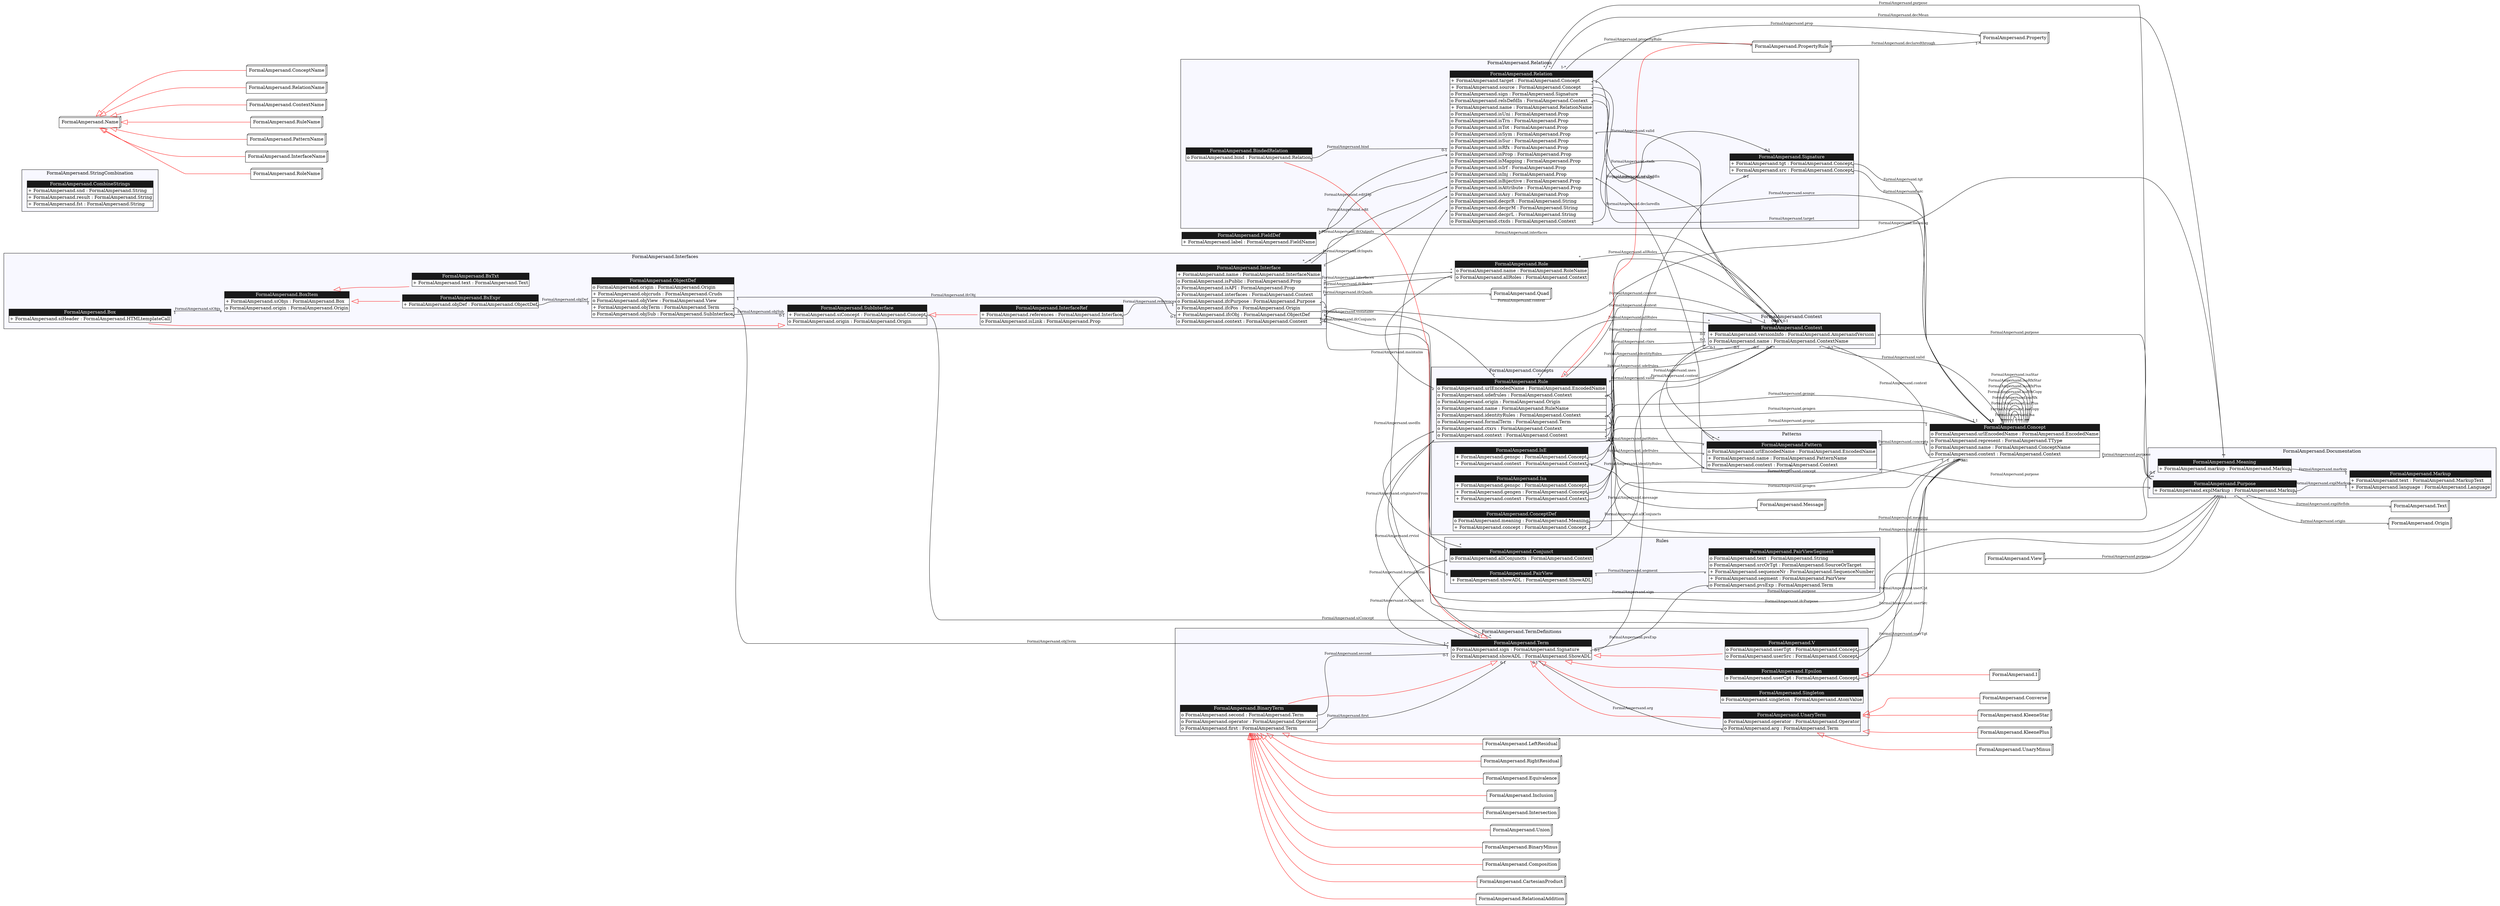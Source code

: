 digraph {
	graph [bgcolor=white,
		rankdir=LR
	];
	node [label="\N"];
	edge [fontsize=11,
		minlen=4
	];
	subgraph "cluster_FormalAmpersand.Concepts" {
		graph [URL="https://ampersandtarski.github.io/",
			bgcolor=ghostwhite,
			label="FormalAmpersand.Concepts"
		];
		1339412540260166202	[color=purple,
			label=<<TABLE BGCOLOR="white" COLOR="black" BORDER="0" CELLBORDER="1" CELLSPACING="0"><TR><TD BGCOLOR="gray10" COLOR="black"><FONT COLOR="white">FormalAmpersand.ConceptDef</FONT></TD></TR><TR><TD ALIGN="LEFT" PORT="FormalAmpersand.meaning">o FormalAmpersand.meaning : FormalAmpersand.Meaning</TD></TR><TR><TD ALIGN="LEFT" PORT="FormalAmpersand.concept">+ FormalAmpersand.concept : FormalAmpersand.Concept</TD></TR></TABLE>>,
			shape=plaintext];
		379863360265628027	[color=purple,
			label=<<TABLE BGCOLOR="white" COLOR="black" BORDER="0" CELLBORDER="1" CELLSPACING="0"><TR><TD BGCOLOR="gray10" COLOR="black"><FONT COLOR="white">FormalAmpersand.IsE</FONT></TD></TR><TR><TD ALIGN="LEFT" PORT="FormalAmpersand.genspc">+ FormalAmpersand.genspc : FormalAmpersand.Concept</TD></TR><TR><TD ALIGN="LEFT" PORT="FormalAmpersand.context">+ FormalAmpersand.context : FormalAmpersand.Context</TD></TR></TABLE>>,
			shape=plaintext];
		379863360265627999	[color=purple,
			label=<<TABLE BGCOLOR="white" COLOR="black" BORDER="0" CELLBORDER="1" CELLSPACING="0"><TR><TD BGCOLOR="gray10" COLOR="black"><FONT COLOR="white">FormalAmpersand.Isa</FONT></TD></TR><TR><TD ALIGN="LEFT" PORT="FormalAmpersand.genspc">+ FormalAmpersand.genspc : FormalAmpersand.Concept</TD></TR><TR><TD ALIGN="LEFT" PORT="FormalAmpersand.gengen">+ FormalAmpersand.gengen : FormalAmpersand.Concept</TD></TR><TR><TD ALIGN="LEFT" PORT="FormalAmpersand.context">+ FormalAmpersand.context : FormalAmpersand.Context</TD></TR></TABLE>>,
			shape=plaintext];
		5120473673036553587	[color=purple,
			label=<<TABLE BGCOLOR="white" COLOR="black" BORDER="0" CELLBORDER="1" CELLSPACING="0"><TR><TD BGCOLOR="gray10" COLOR="black"><FONT COLOR="white">FormalAmpersand.Rule</FONT></TD></TR><TR><TD ALIGN="LEFT" PORT="FormalAmpersand.urlEncodedName">o FormalAmpersand.urlEncodedName : FormalAmpersand.EncodedName</TD></TR><TR><TD ALIGN="LEFT" PORT="FormalAmpersand.udefrules">o FormalAmpersand.udefrules : FormalAmpersand.Context</TD></TR><TR><TD ALIGN="LEFT" PORT="FormalAmpersand.origin">o FormalAmpersand.origin : FormalAmpersand.Origin</TD></TR><TR><TD ALIGN="LEFT" PORT="FormalAmpersand.name">o FormalAmpersand.name : FormalAmpersand.RuleName</TD></TR><TR><TD ALIGN="LEFT" PORT="FormalAmpersand.identityRules">o FormalAmpersand.identityRules : FormalAmpersand.Context</TD></TR><TR><TD ALIGN="LEFT" PORT="FormalAmpersand.formalTerm">o FormalAmpersand.formalTerm : FormalAmpersand.Term</TD></TR><TR><TD ALIGN="LEFT" PORT="FormalAmpersand.ctxrs">o FormalAmpersand.ctxrs : FormalAmpersand.Context</TD></TR><TR><TD ALIGN="LEFT" PORT="FormalAmpersand.context">o FormalAmpersand.context : FormalAmpersand.Context</TD></TR></TABLE>>,
			shape=plaintext];
	}
	subgraph "cluster_FormalAmpersand.Context" {
		graph [URL="https://ampersandtarski.github.io/",
			bgcolor=ghostwhite,
			label="FormalAmpersand.Context"
		];
		7772639913223394187	[color=purple,
			label=<<TABLE BGCOLOR="white" COLOR="black" BORDER="0" CELLBORDER="1" CELLSPACING="0"><TR><TD BGCOLOR="gray10" COLOR="black"><FONT COLOR="white">FormalAmpersand.Context</FONT></TD></TR><TR><TD ALIGN="LEFT" PORT="FormalAmpersand.versionInfo">+ FormalAmpersand.versionInfo : FormalAmpersand.AmpersandVersion</TD></TR><TR><TD ALIGN="LEFT" PORT="FormalAmpersand.name">o FormalAmpersand.name : FormalAmpersand.ContextName</TD></TR></TABLE>>,
			shape=plaintext];
	}
	subgraph "cluster_FormalAmpersand.Documentation" {
		graph [URL="https://ampersandtarski.github.io/",
			bgcolor=ghostwhite,
			label="FormalAmpersand.Documentation"
		];
		7454874625374129029	[color=purple,
			label=<<TABLE BGCOLOR="white" COLOR="black" BORDER="0" CELLBORDER="1" CELLSPACING="0"><TR><TD BGCOLOR="gray10" COLOR="black"><FONT COLOR="white">FormalAmpersand.Markup</FONT></TD></TR><TR><TD ALIGN="LEFT" PORT="FormalAmpersand.text">+ FormalAmpersand.text : FormalAmpersand.MarkupText</TD></TR><TR><TD ALIGN="LEFT" PORT="FormalAmpersand.language">+ FormalAmpersand.language : FormalAmpersand.Language</TD></TR></TABLE>>,
			shape=plaintext];
		5892430357655931361	[color=purple,
			label=<<TABLE BGCOLOR="white" COLOR="black" BORDER="0" CELLBORDER="1" CELLSPACING="0"><TR><TD BGCOLOR="gray10" COLOR="black"><FONT COLOR="white">FormalAmpersand.Meaning</FONT></TD></TR><TR><TD ALIGN="LEFT" PORT="FormalAmpersand.markup">+ FormalAmpersand.markup : FormalAmpersand.Markup</TD></TR></TABLE>>,
			shape=plaintext];
		5892430357655931361:"FormalAmpersand.markup" -> 7454874625374129029	[arrowhead=onone,
			headlabel=1,
			label="FormalAmpersand.markup",
			labelfloat=true,
			taillabel="*"];
		3178591358519046964	[color=purple,
			label=<<TABLE BGCOLOR="white" COLOR="black" BORDER="0" CELLBORDER="1" CELLSPACING="0"><TR><TD BGCOLOR="gray10" COLOR="black"><FONT COLOR="white">FormalAmpersand.Purpose</FONT></TD></TR><TR><TD ALIGN="LEFT" PORT="FormalAmpersand.explMarkup">+ FormalAmpersand.explMarkup : FormalAmpersand.Markup</TD></TR></TABLE>>,
			shape=plaintext];
		3178591358519046964:"FormalAmpersand.explMarkup" -> 7454874625374129029	[arrowhead=onone,
			headlabel=1,
			label="FormalAmpersand.explMarkup",
			labelfloat=true,
			taillabel="*"];
	}
	subgraph "cluster_FormalAmpersand.Interfaces" {
		graph [URL="https://ampersandtarski.github.io/",
			bgcolor=ghostwhite,
			label="FormalAmpersand.Interfaces"
		];
		384661629010194605	[color=purple,
			label=<<TABLE BGCOLOR="white" COLOR="black" BORDER="0" CELLBORDER="1" CELLSPACING="0"><TR><TD BGCOLOR="gray10" COLOR="black"><FONT COLOR="white">FormalAmpersand.Box</FONT></TD></TR><TR><TD ALIGN="LEFT" PORT="FormalAmpersand.siHeader">+ FormalAmpersand.siHeader : FormalAmpersand.HTMLtemplateCall</TD></TR></TABLE>>,
			shape=plaintext];
		2735018865801141476	[color=purple,
			label=<<TABLE BGCOLOR="white" COLOR="black" BORDER="0" CELLBORDER="1" CELLSPACING="0"><TR><TD BGCOLOR="gray10" COLOR="black"><FONT COLOR="white">FormalAmpersand.BoxItem</FONT></TD></TR><TR><TD ALIGN="LEFT" PORT="FormalAmpersand.siObjs">+ FormalAmpersand.siObjs : FormalAmpersand.Box</TD></TR><TR><TD ALIGN="LEFT" PORT="FormalAmpersand.origin">o FormalAmpersand.origin : FormalAmpersand.Origin</TD></TR></TABLE>>,
			shape=plaintext];
		384661629010194605:"FormalAmpersand.siObjs" -> 2735018865801141476	[arrowhead=onone,
			headlabel="*",
			label="FormalAmpersand.siObjs",
			labelfloat=true,
			taillabel=1];
		3800573391883145152	[color=purple,
			label=<<TABLE BGCOLOR="white" COLOR="black" BORDER="0" CELLBORDER="1" CELLSPACING="0"><TR><TD BGCOLOR="gray10" COLOR="black"><FONT COLOR="white">FormalAmpersand.BxExpr</FONT></TD></TR><TR><TD ALIGN="LEFT" PORT="FormalAmpersand.objDef">+ FormalAmpersand.objDef : FormalAmpersand.ObjectDef</TD></TR></TABLE>>,
			shape=plaintext];
		2735018865801141476 -> 3800573391883145152	[arrowsize=2,
			arrowtail=onormal,
			color=red,
			dir=back];
		8545427771516059554	[color=purple,
			label=<<TABLE BGCOLOR="white" COLOR="black" BORDER="0" CELLBORDER="1" CELLSPACING="0"><TR><TD BGCOLOR="gray10" COLOR="black"><FONT COLOR="white">FormalAmpersand.BxTxt</FONT></TD></TR><TR><TD ALIGN="LEFT" PORT="FormalAmpersand.text">+ FormalAmpersand.text : FormalAmpersand.Text</TD></TR></TABLE>>,
			shape=plaintext];
		2735018865801141476 -> 8545427771516059554	[arrowsize=2,
			arrowtail=onormal,
			color=red,
			dir=back];
		179722702607812042	[color=purple,
			label=<<TABLE BGCOLOR="white" COLOR="black" BORDER="0" CELLBORDER="1" CELLSPACING="0"><TR><TD BGCOLOR="gray10" COLOR="black"><FONT COLOR="white">FormalAmpersand.ObjectDef</FONT></TD></TR><TR><TD ALIGN="LEFT" PORT="FormalAmpersand.origin">o FormalAmpersand.origin : FormalAmpersand.Origin</TD></TR><TR><TD ALIGN="LEFT" PORT="FormalAmpersand.objcruds">+ FormalAmpersand.objcruds : FormalAmpersand.Cruds</TD></TR><TR><TD ALIGN="LEFT" PORT="FormalAmpersand.objView">o FormalAmpersand.objView : FormalAmpersand.View</TD></TR><TR><TD ALIGN="LEFT" PORT="FormalAmpersand.objTerm">+ FormalAmpersand.objTerm : FormalAmpersand.Term</TD></TR><TR><TD ALIGN="LEFT" PORT="FormalAmpersand.objSub">o FormalAmpersand.objSub : FormalAmpersand.SubInterface</TD></TR></TABLE>>,
			shape=plaintext];
		3800573391883145152:"FormalAmpersand.objDef" -> 179722702607812042	[arrowhead=onone,
			headlabel=1,
			label="FormalAmpersand.objDef",
			labelfloat=true,
			taillabel="*"];
		1979914249235248057	[color=purple,
			label=<<TABLE BGCOLOR="white" COLOR="black" BORDER="0" CELLBORDER="1" CELLSPACING="0"><TR><TD BGCOLOR="gray10" COLOR="black"><FONT COLOR="white">FormalAmpersand.Interface</FONT></TD></TR><TR><TD ALIGN="LEFT" PORT="FormalAmpersand.name">+ FormalAmpersand.name : FormalAmpersand.InterfaceName</TD></TR><TR><TD ALIGN="LEFT" PORT="FormalAmpersand.isPublic">o FormalAmpersand.isPublic : FormalAmpersand.Prop</TD></TR><TR><TD ALIGN="LEFT" PORT="FormalAmpersand.isAPI">o FormalAmpersand.isAPI : FormalAmpersand.Prop</TD></TR><TR><TD ALIGN="LEFT" PORT="FormalAmpersand.interfaces">o FormalAmpersand.interfaces : FormalAmpersand.Context</TD></TR><TR><TD ALIGN="LEFT" PORT="FormalAmpersand.ifcPurpose">o FormalAmpersand.ifcPurpose : FormalAmpersand.Purpose</TD></TR><TR><TD ALIGN="LEFT" PORT="FormalAmpersand.ifcPos">o FormalAmpersand.ifcPos : FormalAmpersand.Origin</TD></TR><TR><TD ALIGN="LEFT" PORT="FormalAmpersand.ifcObj">+ FormalAmpersand.ifcObj : FormalAmpersand.ObjectDef</TD></TR><TR><TD ALIGN="LEFT" PORT="FormalAmpersand.context">o FormalAmpersand.context : FormalAmpersand.Context</TD></TR></TABLE>>,
			shape=plaintext];
		1979914249235248057:"FormalAmpersand.ifcObj" -> 179722702607812042	[arrowhead=onone,
			headlabel=1,
			label="FormalAmpersand.ifcObj",
			labelfloat=true,
			taillabel="0-1"];
		4278409033618426619	[color=purple,
			label=<<TABLE BGCOLOR="white" COLOR="black" BORDER="0" CELLBORDER="1" CELLSPACING="0"><TR><TD BGCOLOR="gray10" COLOR="black"><FONT COLOR="white">FormalAmpersand.InterfaceRef</FONT></TD></TR><TR><TD ALIGN="LEFT" PORT="FormalAmpersand.references">+ FormalAmpersand.references : FormalAmpersand.Interface</TD></TR><TR><TD ALIGN="LEFT" PORT="FormalAmpersand.isLink">o FormalAmpersand.isLink : FormalAmpersand.Prop</TD></TR></TABLE>>,
			shape=plaintext];
		4278409033618426619:"FormalAmpersand.references" -> 1979914249235248057	[arrowhead=onone,
			headlabel=1,
			label="FormalAmpersand.references",
			labelfloat=true,
			taillabel="*"];
		324090048348178682	[color=purple,
			label=<<TABLE BGCOLOR="white" COLOR="black" BORDER="0" CELLBORDER="1" CELLSPACING="0"><TR><TD BGCOLOR="gray10" COLOR="black"><FONT COLOR="white">FormalAmpersand.SubInterface</FONT></TD></TR><TR><TD ALIGN="LEFT" PORT="FormalAmpersand.siConcept">+ FormalAmpersand.siConcept : FormalAmpersand.Concept</TD></TR><TR><TD ALIGN="LEFT" PORT="FormalAmpersand.origin">o FormalAmpersand.origin : FormalAmpersand.Origin</TD></TR></TABLE>>,
			shape=plaintext];
		179722702607812042:"FormalAmpersand.objSub" -> 324090048348178682	[arrowhead=onone,
			headlabel="0-1",
			label="FormalAmpersand.objSub",
			labelfloat=true,
			taillabel="*"];
		324090048348178682 -> 384661629010194605	[arrowsize=2,
			arrowtail=onormal,
			color=red,
			dir=back];
		324090048348178682 -> 4278409033618426619	[arrowsize=2,
			arrowtail=onormal,
			color=red,
			dir=back];
	}
	subgraph "cluster_FormalAmpersand.Relations" {
		graph [URL="https://ampersandtarski.github.io/",
			bgcolor=ghostwhite,
			label="FormalAmpersand.Relations"
		];
		4122034526638088959	[color=purple,
			label=<<TABLE BGCOLOR="white" COLOR="black" BORDER="0" CELLBORDER="1" CELLSPACING="0"><TR><TD BGCOLOR="gray10" COLOR="black"><FONT COLOR="white">FormalAmpersand.BindedRelation</FONT></TD></TR><TR><TD ALIGN="LEFT" PORT="FormalAmpersand.bind">o FormalAmpersand.bind : FormalAmpersand.Relation</TD></TR></TABLE>>,
			shape=plaintext];
		319113408383156985	[color=purple,
			label=<<TABLE BGCOLOR="white" COLOR="black" BORDER="0" CELLBORDER="1" CELLSPACING="0"><TR><TD BGCOLOR="gray10" COLOR="black"><FONT COLOR="white">FormalAmpersand.Relation</FONT></TD></TR><TR><TD ALIGN="LEFT" PORT="FormalAmpersand.target">+ FormalAmpersand.target : FormalAmpersand.Concept</TD></TR><TR><TD ALIGN="LEFT" PORT="FormalAmpersand.source">+ FormalAmpersand.source : FormalAmpersand.Concept</TD></TR><TR><TD ALIGN="LEFT" PORT="FormalAmpersand.sign">o FormalAmpersand.sign : FormalAmpersand.Signature</TD></TR><TR><TD ALIGN="LEFT" PORT="FormalAmpersand.relsDefdIn">o FormalAmpersand.relsDefdIn : FormalAmpersand.Context</TD></TR><TR><TD ALIGN="LEFT" PORT="FormalAmpersand.name">+ FormalAmpersand.name : FormalAmpersand.RelationName</TD></TR><TR><TD ALIGN="LEFT" PORT="FormalAmpersand.isUni">o FormalAmpersand.isUni : FormalAmpersand.Prop</TD></TR><TR><TD ALIGN="LEFT" PORT="FormalAmpersand.isTrn">o FormalAmpersand.isTrn : FormalAmpersand.Prop</TD></TR><TR><TD ALIGN="LEFT" PORT="FormalAmpersand.isTot">o FormalAmpersand.isTot : FormalAmpersand.Prop</TD></TR><TR><TD ALIGN="LEFT" PORT="FormalAmpersand.isSym">o FormalAmpersand.isSym : FormalAmpersand.Prop</TD></TR><TR><TD ALIGN="LEFT" PORT="FormalAmpersand.isSur">o FormalAmpersand.isSur : FormalAmpersand.Prop</TD></TR><TR><TD ALIGN="LEFT" PORT="FormalAmpersand.isRfx">o FormalAmpersand.isRfx : FormalAmpersand.Prop</TD></TR><TR><TD ALIGN="LEFT" PORT="FormalAmpersand.isProp">o FormalAmpersand.isProp : FormalAmpersand.Prop</TD></TR><TR><TD ALIGN="LEFT" PORT="FormalAmpersand.isMapping">o FormalAmpersand.isMapping : FormalAmpersand.Prop</TD></TR><TR><TD ALIGN="LEFT" PORT="FormalAmpersand.isIrf">o FormalAmpersand.isIrf : FormalAmpersand.Prop</TD></TR><TR><TD ALIGN="LEFT" PORT="FormalAmpersand.isInj">o FormalAmpersand.isInj : FormalAmpersand.Prop</TD></TR><TR><TD ALIGN="LEFT" PORT="FormalAmpersand.isBijective">o FormalAmpersand.isBijective : FormalAmpersand.Prop</TD></TR><TR><TD ALIGN="LEFT" PORT="FormalAmpersand.isAttribute">o FormalAmpersand.isAttribute : FormalAmpersand.Prop</TD></TR><TR><TD ALIGN="LEFT" PORT="FormalAmpersand.isAsy">o FormalAmpersand.isAsy : FormalAmpersand.Prop</TD></TR><TR><TD ALIGN="LEFT" PORT="FormalAmpersand.decprR">o FormalAmpersand.decprR : FormalAmpersand.String</TD></TR><TR><TD ALIGN="LEFT" PORT="FormalAmpersand.decprM">o FormalAmpersand.decprM : FormalAmpersand.String</TD></TR><TR><TD ALIGN="LEFT" PORT="FormalAmpersand.decprL">o FormalAmpersand.decprL : FormalAmpersand.String</TD></TR><TR><TD ALIGN="LEFT" PORT="FormalAmpersand.ctxds">o FormalAmpersand.ctxds : FormalAmpersand.Context</TD></TR></TABLE>>,
			shape=plaintext];
		4122034526638088959:"FormalAmpersand.bind" -> 319113408383156985	[arrowhead=onone,
			headlabel="0-1",
			label="FormalAmpersand.bind",
			labelfloat=true,
			taillabel="*"];
		7293007316843590198	[color=purple,
			label=<<TABLE BGCOLOR="white" COLOR="black" BORDER="0" CELLBORDER="1" CELLSPACING="0"><TR><TD BGCOLOR="gray10" COLOR="black"><FONT COLOR="white">FormalAmpersand.Signature</FONT></TD></TR><TR><TD ALIGN="LEFT" PORT="FormalAmpersand.tgt">+ FormalAmpersand.tgt : FormalAmpersand.Concept</TD></TR><TR><TD ALIGN="LEFT" PORT="FormalAmpersand.src">+ FormalAmpersand.src : FormalAmpersand.Concept</TD></TR></TABLE>>,
			shape=plaintext];
		319113408383156985:"FormalAmpersand.sign" -> 7293007316843590198	[arrowhead=onone,
			headlabel="0-1",
			label="FormalAmpersand.sign",
			labelfloat=true,
			taillabel="*"];
	}
	subgraph "cluster_FormalAmpersand.StringCombination" {
		graph [URL="https://ampersandtarski.github.io/",
			bgcolor=ghostwhite,
			label="FormalAmpersand.StringCombination"
		];
		4072229500483806428	[color=purple,
			label=<<TABLE BGCOLOR="white" COLOR="black" BORDER="0" CELLBORDER="1" CELLSPACING="0"><TR><TD BGCOLOR="gray10" COLOR="black"><FONT COLOR="white">FormalAmpersand.CombineStrings</FONT></TD></TR><TR><TD ALIGN="LEFT" PORT="FormalAmpersand.snd">+ FormalAmpersand.snd : FormalAmpersand.String</TD></TR><TR><TD ALIGN="LEFT" PORT="FormalAmpersand.result">+ FormalAmpersand.result : FormalAmpersand.String</TD></TR><TR><TD ALIGN="LEFT" PORT="FormalAmpersand.fst">+ FormalAmpersand.fst : FormalAmpersand.String</TD></TR></TABLE>>,
			shape=plaintext];
	}
	subgraph "cluster_FormalAmpersand.TermDefinitions" {
		graph [URL="https://ampersandtarski.github.io/",
			bgcolor=ghostwhite,
			label="FormalAmpersand.TermDefinitions"
		];
		3693894971418344782	[color=purple,
			label=<<TABLE BGCOLOR="white" COLOR="black" BORDER="0" CELLBORDER="1" CELLSPACING="0"><TR><TD BGCOLOR="gray10" COLOR="black"><FONT COLOR="white">FormalAmpersand.BinaryTerm</FONT></TD></TR><TR><TD ALIGN="LEFT" PORT="FormalAmpersand.second">o FormalAmpersand.second : FormalAmpersand.Term</TD></TR><TR><TD ALIGN="LEFT" PORT="FormalAmpersand.operator">o FormalAmpersand.operator : FormalAmpersand.Operator</TD></TR><TR><TD ALIGN="LEFT" PORT="FormalAmpersand.first">o FormalAmpersand.first : FormalAmpersand.Term</TD></TR></TABLE>>,
			shape=plaintext];
		4078901909874139167	[color=purple,
			label=<<TABLE BGCOLOR="white" COLOR="black" BORDER="0" CELLBORDER="1" CELLSPACING="0"><TR><TD BGCOLOR="gray10" COLOR="black"><FONT COLOR="white">FormalAmpersand.Term</FONT></TD></TR><TR><TD ALIGN="LEFT" PORT="FormalAmpersand.sign">o FormalAmpersand.sign : FormalAmpersand.Signature</TD></TR><TR><TD ALIGN="LEFT" PORT="FormalAmpersand.showADL">o FormalAmpersand.showADL : FormalAmpersand.ShowADL</TD></TR></TABLE>>,
			shape=plaintext];
		3693894971418344782:"FormalAmpersand.first" -> 4078901909874139167	[arrowhead=onone,
			headlabel="0-1",
			label="FormalAmpersand.first",
			labelfloat=true,
			taillabel="*"];
		3693894971418344782:"FormalAmpersand.second" -> 4078901909874139167	[arrowhead=onone,
			headlabel="0-1",
			label="FormalAmpersand.second",
			labelfloat=true,
			taillabel="*"];
		2449449752028253240	[color=purple,
			label=<<TABLE BGCOLOR="white" COLOR="black" BORDER="0" CELLBORDER="1" CELLSPACING="0"><TR><TD BGCOLOR="gray10" COLOR="black"><FONT COLOR="white">FormalAmpersand.Epsilon</FONT></TD></TR><TR><TD ALIGN="LEFT" PORT="FormalAmpersand.userCpt">o FormalAmpersand.userCpt : FormalAmpersand.Concept</TD></TR></TABLE>>,
			shape=plaintext];
		6175999901568112419	[color=purple,
			label=<<TABLE BGCOLOR="white" COLOR="black" BORDER="0" CELLBORDER="1" CELLSPACING="0"><TR><TD BGCOLOR="gray10" COLOR="black"><FONT COLOR="white">FormalAmpersand.Singleton</FONT></TD></TR><TR><TD ALIGN="LEFT" PORT="FormalAmpersand.singleton">o FormalAmpersand.singleton : FormalAmpersand.AtomValue</TD></TR></TABLE>>,
			shape=plaintext];
		4078901909874139167 -> 3693894971418344782	[arrowsize=2,
			arrowtail=onormal,
			color=red,
			dir=back];
		4078901909874139167 -> 2449449752028253240	[arrowsize=2,
			arrowtail=onormal,
			color=red,
			dir=back];
		4078901909874139167 -> 6175999901568112419	[arrowsize=2,
			arrowtail=onormal,
			color=red,
			dir=back];
		2926602393521715151	[color=purple,
			label=<<TABLE BGCOLOR="white" COLOR="black" BORDER="0" CELLBORDER="1" CELLSPACING="0"><TR><TD BGCOLOR="gray10" COLOR="black"><FONT COLOR="white">FormalAmpersand.UnaryTerm</FONT></TD></TR><TR><TD ALIGN="LEFT" PORT="FormalAmpersand.operator">o FormalAmpersand.operator : FormalAmpersand.Operator</TD></TR><TR><TD ALIGN="LEFT" PORT="FormalAmpersand.arg">o FormalAmpersand.arg : FormalAmpersand.Term</TD></TR></TABLE>>,
			shape=plaintext];
		4078901909874139167 -> 2926602393521715151	[arrowsize=2,
			arrowtail=onormal,
			color=red,
			dir=back];
		3579002212245760922	[color=purple,
			label=<<TABLE BGCOLOR="white" COLOR="black" BORDER="0" CELLBORDER="1" CELLSPACING="0"><TR><TD BGCOLOR="gray10" COLOR="black"><FONT COLOR="white">FormalAmpersand.V</FONT></TD></TR><TR><TD ALIGN="LEFT" PORT="FormalAmpersand.userTgt">o FormalAmpersand.userTgt : FormalAmpersand.Concept</TD></TR><TR><TD ALIGN="LEFT" PORT="FormalAmpersand.userSrc">o FormalAmpersand.userSrc : FormalAmpersand.Concept</TD></TR></TABLE>>,
			shape=plaintext];
		4078901909874139167 -> 3579002212245760922	[arrowsize=2,
			arrowtail=onormal,
			color=red,
			dir=back];
		2926602393521715151:"FormalAmpersand.arg" -> 4078901909874139167	[arrowhead=onone,
			headlabel="0-1",
			label="FormalAmpersand.arg",
			labelfloat=true,
			taillabel="*"];
	}
	subgraph cluster_Patterns {
		graph [URL="https://ampersandtarski.github.io/",
			bgcolor=ghostwhite,
			label=Patterns
		];
		6751731203795232636	[color=purple,
			label=<<TABLE BGCOLOR="white" COLOR="black" BORDER="0" CELLBORDER="1" CELLSPACING="0"><TR><TD BGCOLOR="gray10" COLOR="black"><FONT COLOR="white">FormalAmpersand.Pattern</FONT></TD></TR><TR><TD ALIGN="LEFT" PORT="FormalAmpersand.urlEncodedName">o FormalAmpersand.urlEncodedName : FormalAmpersand.EncodedName</TD></TR><TR><TD ALIGN="LEFT" PORT="FormalAmpersand.name">+ FormalAmpersand.name : FormalAmpersand.PatternName</TD></TR><TR><TD ALIGN="LEFT" PORT="FormalAmpersand.context">o FormalAmpersand.context : FormalAmpersand.Context</TD></TR></TABLE>>,
			shape=plaintext];
	}
	subgraph cluster_Rules {
		graph [URL="https://ampersandtarski.github.io/",
			bgcolor=ghostwhite,
			label=Rules
		];
		6442141792381580259	[color=purple,
			label=<<TABLE BGCOLOR="white" COLOR="black" BORDER="0" CELLBORDER="1" CELLSPACING="0"><TR><TD BGCOLOR="gray10" COLOR="black"><FONT COLOR="white">FormalAmpersand.Conjunct</FONT></TD></TR><TR><TD ALIGN="LEFT" PORT="FormalAmpersand.allConjuncts">o FormalAmpersand.allConjuncts : FormalAmpersand.Context</TD></TR></TABLE>>,
			shape=plaintext];
		2652762426047846482	[color=purple,
			label=<<TABLE BGCOLOR="white" COLOR="black" BORDER="0" CELLBORDER="1" CELLSPACING="0"><TR><TD BGCOLOR="gray10" COLOR="black"><FONT COLOR="white">FormalAmpersand.PairView</FONT></TD></TR><TR><TD ALIGN="LEFT" PORT="FormalAmpersand.showADL">+ FormalAmpersand.showADL : FormalAmpersand.ShowADL</TD></TR></TABLE>>,
			shape=plaintext];
		8426151451727046544	[color=purple,
			label=<<TABLE BGCOLOR="white" COLOR="black" BORDER="0" CELLBORDER="1" CELLSPACING="0"><TR><TD BGCOLOR="gray10" COLOR="black"><FONT COLOR="white">FormalAmpersand.PairViewSegment</FONT></TD></TR><TR><TD ALIGN="LEFT" PORT="FormalAmpersand.text">o FormalAmpersand.text : FormalAmpersand.String</TD></TR><TR><TD ALIGN="LEFT" PORT="FormalAmpersand.srcOrTgt">o FormalAmpersand.srcOrTgt : FormalAmpersand.SourceOrTarget</TD></TR><TR><TD ALIGN="LEFT" PORT="FormalAmpersand.sequenceNr">+ FormalAmpersand.sequenceNr : FormalAmpersand.SequenceNumber</TD></TR><TR><TD ALIGN="LEFT" PORT="FormalAmpersand.segment">+ FormalAmpersand.segment : FormalAmpersand.PairView</TD></TR><TR><TD ALIGN="LEFT" PORT="FormalAmpersand.pvsExp">o FormalAmpersand.pvsExp : FormalAmpersand.Term</TD></TR></TABLE>>,
			shape=plaintext];
		2652762426047846482:"FormalAmpersand.segment" -> 8426151451727046544	[arrowhead=onone,
			headlabel="*",
			label="FormalAmpersand.segment",
			labelfloat=true,
			taillabel=1];
	}
	1339412540260166202:"FormalAmpersand.meaning" -> 5892430357655931361	[arrowhead=onone,
		headlabel="0-1",
		label="FormalAmpersand.meaning",
		labelfloat=true,
		taillabel="*"];
	3626317088872599062	[color=purple,
		label=<<TABLE BGCOLOR="white" COLOR="black" BORDER="0" CELLBORDER="1" CELLSPACING="0"><TR><TD BGCOLOR="gray10" COLOR="black"><FONT COLOR="white">FormalAmpersand.Concept</FONT></TD></TR><TR><TD ALIGN="LEFT" PORT="FormalAmpersand.urlEncodedName">o FormalAmpersand.urlEncodedName : FormalAmpersand.EncodedName</TD></TR><TR><TD ALIGN="LEFT" PORT="FormalAmpersand.represent">o FormalAmpersand.represent : FormalAmpersand.TType</TD></TR><TR><TD ALIGN="LEFT" PORT="FormalAmpersand.name">o FormalAmpersand.name : FormalAmpersand.ConceptName</TD></TR><TR><TD ALIGN="LEFT" PORT="FormalAmpersand.context">o FormalAmpersand.context : FormalAmpersand.Context</TD></TR></TABLE>>,
		shape=plaintext];
	1339412540260166202:"FormalAmpersand.concept" -> 3626317088872599062	[arrowhead=onone,
		headlabel=1,
		label="FormalAmpersand.concept",
		labelfloat=true,
		taillabel="*"];
	379863360265628027:"FormalAmpersand.context" -> 7772639913223394187	[arrowhead=onone,
		headlabel=1,
		label="FormalAmpersand.context",
		labelfloat=true,
		taillabel="*"];
	379863360265628027:"FormalAmpersand.gengen" -> 3626317088872599062	[arrowhead=onone,
		headlabel="1-*",
		label="FormalAmpersand.gengen",
		labelfloat=true,
		taillabel="*"];
	379863360265628027:"FormalAmpersand.genspc" -> 3626317088872599062	[arrowhead=onone,
		headlabel=1,
		label="FormalAmpersand.genspc",
		labelfloat=true,
		taillabel="*"];
	379863360265627999:"FormalAmpersand.context" -> 7772639913223394187	[arrowhead=onone,
		headlabel=1,
		label="FormalAmpersand.context",
		labelfloat=true,
		taillabel="*"];
	379863360265627999:"FormalAmpersand.gengen" -> 3626317088872599062	[arrowhead=onone,
		headlabel=1,
		label="FormalAmpersand.gengen",
		labelfloat=true,
		taillabel="*"];
	379863360265627999:"FormalAmpersand.genspc" -> 3626317088872599062	[arrowhead=onone,
		headlabel=1,
		label="FormalAmpersand.genspc",
		labelfloat=true,
		taillabel="*"];
	5120473673036553587:"FormalAmpersand.allRules" -> 7772639913223394187	[arrowhead=onone,
		headlabel="*",
		label="FormalAmpersand.allRules",
		labelfloat=true,
		taillabel="*"];
	5120473673036553587:"FormalAmpersand.context" -> 7772639913223394187	[arrowhead=onone,
		headlabel="0-1",
		label="FormalAmpersand.context",
		labelfloat=true,
		taillabel="*"];
	5120473673036553587:"FormalAmpersand.ctxrs" -> 7772639913223394187	[arrowhead=onone,
		headlabel="0-1",
		label="FormalAmpersand.ctxrs",
		labelfloat=true,
		taillabel="*"];
	5120473673036553587:"FormalAmpersand.identityRules" -> 7772639913223394187	[arrowhead=onone,
		headlabel="0-1",
		label="FormalAmpersand.identityRules",
		labelfloat=true,
		taillabel="*"];
	5120473673036553587:"FormalAmpersand.udefrules" -> 7772639913223394187	[arrowhead=onone,
		headlabel="0-1",
		label="FormalAmpersand.udefrules",
		labelfloat=true,
		taillabel="*"];
	5120473673036553587:"FormalAmpersand.valid" -> 7772639913223394187	[arrowhead=onone,
		headlabel="*",
		label="FormalAmpersand.valid",
		labelfloat=true,
		taillabel="*"];
	5120473673036553587:"FormalAmpersand.meaning" -> 5892430357655931361	[arrowhead=onone,
		headlabel="*",
		label="FormalAmpersand.meaning",
		labelfloat=true,
		taillabel="*"];
	5120473673036553587:"FormalAmpersand.purpose" -> 3178591358519046964	[arrowhead=onone,
		headlabel="*",
		label="FormalAmpersand.purpose",
		labelfloat=true,
		taillabel="*"];
	5120473673036553587:"FormalAmpersand.formalTerm" -> 4078901909874139167	[arrowhead=onone,
		headlabel="0-1",
		label="FormalAmpersand.formalTerm",
		labelfloat=true,
		taillabel="*"];
	5120473673036553587:"FormalAmpersand.identityRules" -> 6751731203795232636	[arrowhead=onone,
		headlabel="*",
		label="FormalAmpersand.identityRules",
		labelfloat=true,
		taillabel="*"];
	5120473673036553587:"FormalAmpersand.udefrules" -> 6751731203795232636	[arrowhead=onone,
		headlabel="*",
		label="FormalAmpersand.udefrules",
		labelfloat=true,
		taillabel="*"];
	5120473673036553587:"FormalAmpersand.rrviol" -> 2652762426047846482	[arrowhead=onone,
		headlabel="*",
		label="FormalAmpersand.rrviol",
		labelfloat=true,
		taillabel="*"];
	5718669048203737912	[label="FormalAmpersand.PropertyRule",
		shape=box3d];
	5120473673036553587 -> 5718669048203737912	[arrowsize=2,
		arrowtail=onormal,
		color=red,
		dir=back];
	2762873306221902649	[label="FormalAmpersand.Message",
		shape=box3d];
	5120473673036553587:"FormalAmpersand.message" -> 2762873306221902649	[arrowhead=onone,
		headlabel="*",
		label="FormalAmpersand.message",
		labelfloat=true,
		taillabel="*"];
	7772639913223394187:"FormalAmpersand.purpose" -> 3178591358519046964	[arrowhead=onone,
		headlabel="*",
		label="FormalAmpersand.purpose",
		labelfloat=true,
		taillabel="*"];
	7772639913223394187:"FormalAmpersand.interfaces" -> 1979914249235248057	[arrowhead=onone,
		headlabel="*",
		label="FormalAmpersand.interfaces",
		labelfloat=true,
		taillabel="0-1"];
	7772639913223394187:"FormalAmpersand.uses" -> 6751731203795232636	[arrowhead=onone,
		headlabel="*",
		label="FormalAmpersand.uses",
		labelfloat=true,
		taillabel="*"];
	7772639913223394187:"FormalAmpersand.allConjuncts" -> 6442141792381580259	[arrowhead=onone,
		headlabel="*",
		label="FormalAmpersand.allConjuncts",
		labelfloat=true,
		taillabel="0-1"];
	5126380249502167601	[color=purple,
		label=<<TABLE BGCOLOR="white" COLOR="black" BORDER="0" CELLBORDER="1" CELLSPACING="0"><TR><TD BGCOLOR="gray10" COLOR="black"><FONT COLOR="white">FormalAmpersand.Role</FONT></TD></TR><TR><TD ALIGN="LEFT" PORT="FormalAmpersand.name">o FormalAmpersand.name : FormalAmpersand.RoleName</TD></TR><TR><TD ALIGN="LEFT" PORT="FormalAmpersand.allRoles">o FormalAmpersand.allRoles : FormalAmpersand.Context</TD></TR></TABLE>>,
		shape=plaintext];
	7772639913223394187:"FormalAmpersand.allRoles" -> 5126380249502167601	[arrowhead=onone,
		headlabel="*",
		label="FormalAmpersand.allRoles",
		labelfloat=true,
		taillabel="0-1"];
	4078908506943908560	[label="FormalAmpersand.Text",
		shape=box3d];
	3178591358519046964:"FormalAmpersand.explRefIds" -> 4078908506943908560	[arrowhead=onone,
		headlabel="*",
		label="FormalAmpersand.explRefIds",
		labelfloat=true,
		taillabel="*"];
	1657026152864363527	[label="FormalAmpersand.Origin",
		shape=box3d];
	3178591358519046964:"FormalAmpersand.origin" -> 1657026152864363527	[arrowhead=onone,
		headlabel="*",
		label="FormalAmpersand.origin",
		labelfloat=true,
		taillabel="*"];
	1979914249235248057:"FormalAmpersand.violatable" -> 5120473673036553587	[arrowhead=onone,
		headlabel="*",
		label="FormalAmpersand.violatable",
		labelfloat=true,
		taillabel="*"];
	1979914249235248057:"FormalAmpersand.context" -> 7772639913223394187	[arrowhead=onone,
		headlabel="0-1",
		label="FormalAmpersand.context",
		labelfloat=true,
		taillabel="*"];
	1979914249235248057:"FormalAmpersand.ifcPurpose" -> 3178591358519046964	[arrowhead=onone,
		headlabel="0-1",
		label="FormalAmpersand.ifcPurpose",
		labelfloat=true,
		taillabel="*"];
	1979914249235248057:"FormalAmpersand.purpose" -> 3178591358519046964	[arrowhead=onone,
		headlabel="*",
		label="FormalAmpersand.purpose",
		labelfloat=true,
		taillabel="*"];
	1979914249235248057:"FormalAmpersand.ifcInputs" -> 319113408383156985	[arrowhead=onone,
		headlabel="*",
		label="FormalAmpersand.ifcInputs",
		labelfloat=true,
		taillabel="*"];
	1979914249235248057:"FormalAmpersand.ifcOutputs" -> 319113408383156985	[arrowhead=onone,
		headlabel="*",
		label="FormalAmpersand.ifcOutputs",
		labelfloat=true,
		taillabel="*"];
	1979914249235248057:"FormalAmpersand.ifcConjuncts" -> 6442141792381580259	[arrowhead=onone,
		headlabel="*",
		label="FormalAmpersand.ifcConjuncts",
		labelfloat=true,
		taillabel="*"];
	1979914249235248057:"FormalAmpersand.ifcRoles" -> 5126380249502167601	[arrowhead=onone,
		headlabel="*",
		label="FormalAmpersand.ifcRoles",
		labelfloat=true,
		taillabel="*"];
	5876799134589828200	[label="FormalAmpersand.Quad",
		shape=box3d];
	1979914249235248057:"FormalAmpersand.ifcQuads" -> 5876799134589828200	[arrowhead=onone,
		headlabel="*",
		label="FormalAmpersand.ifcQuads",
		labelfloat=true,
		taillabel="*"];
	179722702607812042:"FormalAmpersand.objTerm" -> 4078901909874139167	[arrowhead=onone,
		headlabel=1,
		label="FormalAmpersand.objTerm",
		labelfloat=true,
		taillabel="*"];
	324090048348178682:"FormalAmpersand.siConcept" -> 3626317088872599062	[arrowhead=onone,
		headlabel=1,
		label="FormalAmpersand.siConcept",
		labelfloat=true,
		taillabel="*"];
	319113408383156985:"FormalAmpersand.ctxds" -> 7772639913223394187	[arrowhead=onone,
		headlabel="0-1",
		label="FormalAmpersand.ctxds",
		labelfloat=true,
		taillabel="*"];
	319113408383156985:"FormalAmpersand.relsDefdIn" -> 7772639913223394187	[arrowhead=onone,
		headlabel="0-1",
		label="FormalAmpersand.relsDefdIn",
		labelfloat=true,
		taillabel="*"];
	319113408383156985:"FormalAmpersand.valid" -> 7772639913223394187	[arrowhead=onone,
		headlabel="*",
		label="FormalAmpersand.valid",
		labelfloat=true,
		taillabel="*"];
	319113408383156985:"FormalAmpersand.decMean" -> 5892430357655931361	[arrowhead=onone,
		headlabel="*",
		label="FormalAmpersand.decMean",
		labelfloat=true,
		taillabel="*"];
	319113408383156985:"FormalAmpersand.purpose" -> 3178591358519046964	[arrowhead=onone,
		headlabel="*",
		label="FormalAmpersand.purpose",
		labelfloat=true,
		taillabel="*"];
	319113408383156985:"FormalAmpersand.usedIn" -> 4078901909874139167	[arrowhead=onone,
		headlabel="*",
		label="FormalAmpersand.usedIn",
		labelfloat=true,
		taillabel="*"];
	319113408383156985:"FormalAmpersand.declaredIn" -> 6751731203795232636	[arrowhead=onone,
		headlabel="*",
		label="FormalAmpersand.declaredIn",
		labelfloat=true,
		taillabel="*"];
	319113408383156985:"FormalAmpersand.source" -> 3626317088872599062	[arrowhead=onone,
		headlabel=1,
		label="FormalAmpersand.source",
		labelfloat=true,
		taillabel="*"];
	319113408383156985:"FormalAmpersand.target" -> 3626317088872599062	[arrowhead=onone,
		headlabel=1,
		label="FormalAmpersand.target",
		labelfloat=true,
		taillabel="*"];
	319113408383156985:"FormalAmpersand.propertyRule" -> 5718669048203737912	[arrowhead=onone,
		headlabel="*",
		label="FormalAmpersand.propertyRule",
		labelfloat=true,
		taillabel="1-*"];
	6846849993110424098	[label="FormalAmpersand.Property",
		shape=box3d];
	319113408383156985:"FormalAmpersand.prop" -> 6846849993110424098	[arrowhead=onone,
		headlabel="*",
		label="FormalAmpersand.prop",
		labelfloat=true,
		taillabel="*"];
	7293007316843590198:"FormalAmpersand.src" -> 3626317088872599062	[arrowhead=onone,
		headlabel=1,
		label="FormalAmpersand.src",
		labelfloat=true,
		taillabel="*"];
	7293007316843590198:"FormalAmpersand.tgt" -> 3626317088872599062	[arrowhead=onone,
		headlabel=1,
		label="FormalAmpersand.tgt",
		labelfloat=true,
		taillabel="*"];
	1569586683802592442	[label="FormalAmpersand.Equivalence",
		shape=box3d];
	3693894971418344782 -> 1569586683802592442	[arrowsize=2,
		arrowtail=onormal,
		color=red,
		dir=back];
	2695155815897281866	[label="FormalAmpersand.Inclusion",
		shape=box3d];
	3693894971418344782 -> 2695155815897281866	[arrowsize=2,
		arrowtail=onormal,
		color=red,
		dir=back];
	6185768994460206438	[label="FormalAmpersand.Intersection",
		shape=box3d];
	3693894971418344782 -> 6185768994460206438	[arrowsize=2,
		arrowtail=onormal,
		color=red,
		dir=back];
	8917258081547286535	[label="FormalAmpersand.Union",
		shape=box3d];
	3693894971418344782 -> 8917258081547286535	[arrowsize=2,
		arrowtail=onormal,
		color=red,
		dir=back];
	2231955587237838947	[label="FormalAmpersand.BinaryMinus",
		shape=box3d];
	3693894971418344782 -> 2231955587237838947	[arrowsize=2,
		arrowtail=onormal,
		color=red,
		dir=back];
	3465707718099982808	[label="FormalAmpersand.Composition",
		shape=box3d];
	3693894971418344782 -> 3465707718099982808	[arrowsize=2,
		arrowtail=onormal,
		color=red,
		dir=back];
	3206925107564467866	[label="FormalAmpersand.CartesianProduct",
		shape=box3d];
	3693894971418344782 -> 3206925107564467866	[arrowsize=2,
		arrowtail=onormal,
		color=red,
		dir=back];
	674866720194050204	[label="FormalAmpersand.RelationalAddition",
		shape=box3d];
	3693894971418344782 -> 674866720194050204	[arrowsize=2,
		arrowtail=onormal,
		color=red,
		dir=back];
	7554842736697946801	[label="FormalAmpersand.LeftResidual",
		shape=box3d];
	3693894971418344782 -> 7554842736697946801	[arrowsize=2,
		arrowtail=onormal,
		color=red,
		dir=back];
	9016761530145819239	[label="FormalAmpersand.RightResidual",
		shape=box3d];
	3693894971418344782 -> 9016761530145819239	[arrowsize=2,
		arrowtail=onormal,
		color=red,
		dir=back];
	2449449752028253240:"FormalAmpersand.userCpt" -> 3626317088872599062	[arrowhead=onone,
		headlabel="0-1",
		label="FormalAmpersand.userCpt",
		labelfloat=true,
		taillabel="*"];
	3579002212245760903	[label="FormalAmpersand.I",
		shape=box3d];
	2449449752028253240 -> 3579002212245760903	[arrowsize=2,
		arrowtail=onormal,
		color=red,
		dir=back];
	4078901909874139167 -> 4122034526638088959	[arrowsize=2,
		arrowtail=onormal,
		color=red,
		dir=back];
	4078901909874139167:"FormalAmpersand.sign" -> 7293007316843590198	[arrowhead=onone,
		headlabel="0-1",
		label="FormalAmpersand.sign",
		labelfloat=true,
		taillabel="*"];
	2288754738799333694	[label="FormalAmpersand.Converse",
		shape=box3d];
	2926602393521715151 -> 2288754738799333694	[arrowsize=2,
		arrowtail=onormal,
		color=red,
		dir=back];
	6460391632192781299	[label="FormalAmpersand.KleeneStar",
		shape=box3d];
	2926602393521715151 -> 6460391632192781299	[arrowsize=2,
		arrowtail=onormal,
		color=red,
		dir=back];
	5698358605778598575	[label="FormalAmpersand.KleenePlus",
		shape=box3d];
	2926602393521715151 -> 5698358605778598575	[arrowsize=2,
		arrowtail=onormal,
		color=red,
		dir=back];
	7512907484244090920	[label="FormalAmpersand.UnaryMinus",
		shape=box3d];
	2926602393521715151 -> 7512907484244090920	[arrowsize=2,
		arrowtail=onormal,
		color=red,
		dir=back];
	3579002212245760922:"FormalAmpersand.userSrc" -> 3626317088872599062	[arrowhead=onone,
		headlabel="0-1",
		label="FormalAmpersand.userSrc",
		labelfloat=true,
		taillabel="*"];
	3579002212245760922:"FormalAmpersand.userTgt" -> 3626317088872599062	[arrowhead=onone,
		headlabel="0-1",
		label="FormalAmpersand.userTgt",
		labelfloat=true,
		taillabel="*"];
	6751731203795232636:"FormalAmpersand.patRules" -> 5120473673036553587	[arrowhead=onone,
		headlabel="*",
		label="FormalAmpersand.patRules",
		labelfloat=true,
		taillabel="*"];
	6751731203795232636:"FormalAmpersand.context" -> 7772639913223394187	[arrowhead=onone,
		headlabel="0-1",
		label="FormalAmpersand.context",
		labelfloat=true,
		taillabel="*"];
	6751731203795232636:"FormalAmpersand.purpose" -> 3178591358519046964	[arrowhead=onone,
		headlabel="*",
		label="FormalAmpersand.purpose",
		labelfloat=true,
		taillabel="*"];
	6751731203795232636:"FormalAmpersand.concepts" -> 3626317088872599062	[arrowhead=onone,
		headlabel="*",
		label="FormalAmpersand.concepts",
		labelfloat=true,
		taillabel="*"];
	6442141792381580259:"FormalAmpersand.originatesFrom" -> 5120473673036553587	[arrowhead=onone,
		headlabel="*",
		label="FormalAmpersand.originatesFrom",
		labelfloat=true,
		taillabel="*"];
	6442141792381580259:"FormalAmpersand.rcConjunct" -> 4078901909874139167	[arrowhead=onone,
		headlabel="1-*",
		label="FormalAmpersand.rcConjunct",
		labelfloat=true,
		taillabel="*"];
	8426151451727046544:"FormalAmpersand.pvsExp" -> 4078901909874139167	[arrowhead=onone,
		headlabel="0-1",
		label="FormalAmpersand.pvsExp",
		labelfloat=true,
		taillabel="*"];
	3626317088872599062:"FormalAmpersand.context" -> 7772639913223394187	[arrowhead=onone,
		headlabel="0-1",
		label="FormalAmpersand.context",
		labelfloat=true,
		taillabel="*"];
	3626317088872599062:"FormalAmpersand.valid" -> 7772639913223394187	[arrowhead=onone,
		headlabel="*",
		label="FormalAmpersand.valid",
		labelfloat=true,
		taillabel="*"];
	3626317088872599062:"FormalAmpersand.purpose" -> 3178591358519046964	[arrowhead=onone,
		headlabel="*",
		label="FormalAmpersand.purpose",
		labelfloat=true,
		taillabel="*"];
	3626317088872599062:"FormalAmpersand.isa" -> 3626317088872599062	[arrowhead=onone,
		headlabel="*",
		label="FormalAmpersand.isa",
		labelfloat=true,
		taillabel="*"];
	3626317088872599062:"FormalAmpersand.isaCopy" -> 3626317088872599062	[arrowhead=onone,
		headlabel="*",
		label="FormalAmpersand.isaCopy",
		labelfloat=true,
		taillabel="*"];
	3626317088872599062:"FormalAmpersand.isaPlus" -> 3626317088872599062	[arrowhead=onone,
		headlabel="*",
		label="FormalAmpersand.isaPlus",
		labelfloat=true,
		taillabel="*"];
	3626317088872599062:"FormalAmpersand.isaRfx" -> 3626317088872599062	[arrowhead=onone,
		headlabel="*",
		label="FormalAmpersand.isaRfx",
		labelfloat=true,
		taillabel="*"];
	3626317088872599062:"FormalAmpersand.isaRfxCopy" -> 3626317088872599062	[arrowhead=onone,
		headlabel="*",
		label="FormalAmpersand.isaRfxCopy",
		labelfloat=true,
		taillabel="*"];
	3626317088872599062:"FormalAmpersand.isaRfxPlus" -> 3626317088872599062	[arrowhead=onone,
		headlabel="*",
		label="FormalAmpersand.isaRfxPlus",
		labelfloat=true,
		taillabel="*"];
	3626317088872599062:"FormalAmpersand.isaRfxStar" -> 3626317088872599062	[arrowhead=onone,
		headlabel="*",
		label="FormalAmpersand.isaRfxStar",
		labelfloat=true,
		taillabel="*"];
	3626317088872599062:"FormalAmpersand.isaStar" -> 3626317088872599062	[arrowhead=onone,
		headlabel="*",
		label="FormalAmpersand.isaStar",
		labelfloat=true,
		taillabel="*"];
	3008556762525953812	[color=purple,
		label=<<TABLE BGCOLOR="white" COLOR="black" BORDER="0" CELLBORDER="1" CELLSPACING="0"><TR><TD BGCOLOR="gray10" COLOR="black"><FONT COLOR="white">FormalAmpersand.FieldDef</FONT></TD></TR><TR><TD ALIGN="LEFT" PORT="FormalAmpersand.label">+ FormalAmpersand.label : FormalAmpersand.FieldName</TD></TR></TABLE>>,
		shape=plaintext];
	3008556762525953812:"FormalAmpersand.edit" -> 319113408383156985	[arrowhead=onone,
		headlabel="*",
		label="FormalAmpersand.edit",
		labelfloat=true,
		taillabel="*"];
	3008556762525953812:"FormalAmpersand.editFlp" -> 319113408383156985	[arrowhead=onone,
		headlabel="*",
		label="FormalAmpersand.editFlp",
		labelfloat=true,
		taillabel="*"];
	5126380249502167601:"FormalAmpersand.maintains" -> 5120473673036553587	[arrowhead=onone,
		headlabel="*",
		label="FormalAmpersand.maintains",
		labelfloat=true,
		taillabel="*"];
	5126380249502167601:"FormalAmpersand.interfaces" -> 1979914249235248057	[arrowhead=onone,
		headlabel="*",
		label="FormalAmpersand.interfaces",
		labelfloat=true,
		taillabel="*"];
	5718669048203737912:"FormalAmpersand.declaredthrough" -> 6846849993110424098	[arrowhead=onone,
		headlabel="1-*",
		label="FormalAmpersand.declaredthrough",
		labelfloat=true,
		taillabel="*"];
	2773048233272270534	[label="FormalAmpersand.View",
		shape=box3d];
	2773048233272270534:"FormalAmpersand.purpose" -> 3178591358519046964	[arrowhead=onone,
		headlabel="*",
		label="FormalAmpersand.purpose",
		labelfloat=true,
		taillabel="*"];
	6113792907712521635	[label="FormalAmpersand.ConceptName",
		shape=box3d];
	823691793744798532	[label="FormalAmpersand.Name",
		shape=box3d];
	823691793744798532 -> 6113792907712521635	[arrowsize=2,
		arrowtail=onormal,
		color=red,
		dir=back];
	8601824117685023900	[label="FormalAmpersand.RelationName",
		shape=box3d];
	823691793744798532 -> 8601824117685023900	[arrowsize=2,
		arrowtail=onormal,
		color=red,
		dir=back];
	6087137512968555898	[label="FormalAmpersand.ContextName",
		shape=box3d];
	823691793744798532 -> 6087137512968555898	[arrowsize=2,
		arrowtail=onormal,
		color=red,
		dir=back];
	4195301221037119898	[label="FormalAmpersand.RuleName",
		shape=box3d];
	823691793744798532 -> 4195301221037119898	[arrowsize=2,
		arrowtail=onormal,
		color=red,
		dir=back];
	4708704259282353079	[label="FormalAmpersand.PatternName",
		shape=box3d];
	823691793744798532 -> 4708704259282353079	[arrowsize=2,
		arrowtail=onormal,
		color=red,
		dir=back];
	5256404417915727084	[label="FormalAmpersand.InterfaceName",
		shape=box3d];
	823691793744798532 -> 5256404417915727084	[arrowsize=2,
		arrowtail=onormal,
		color=red,
		dir=back];
	5805897211384737444	[label="FormalAmpersand.RoleName",
		shape=box3d];
	823691793744798532 -> 5805897211384737444	[arrowsize=2,
		arrowtail=onormal,
		color=red,
		dir=back];
}

